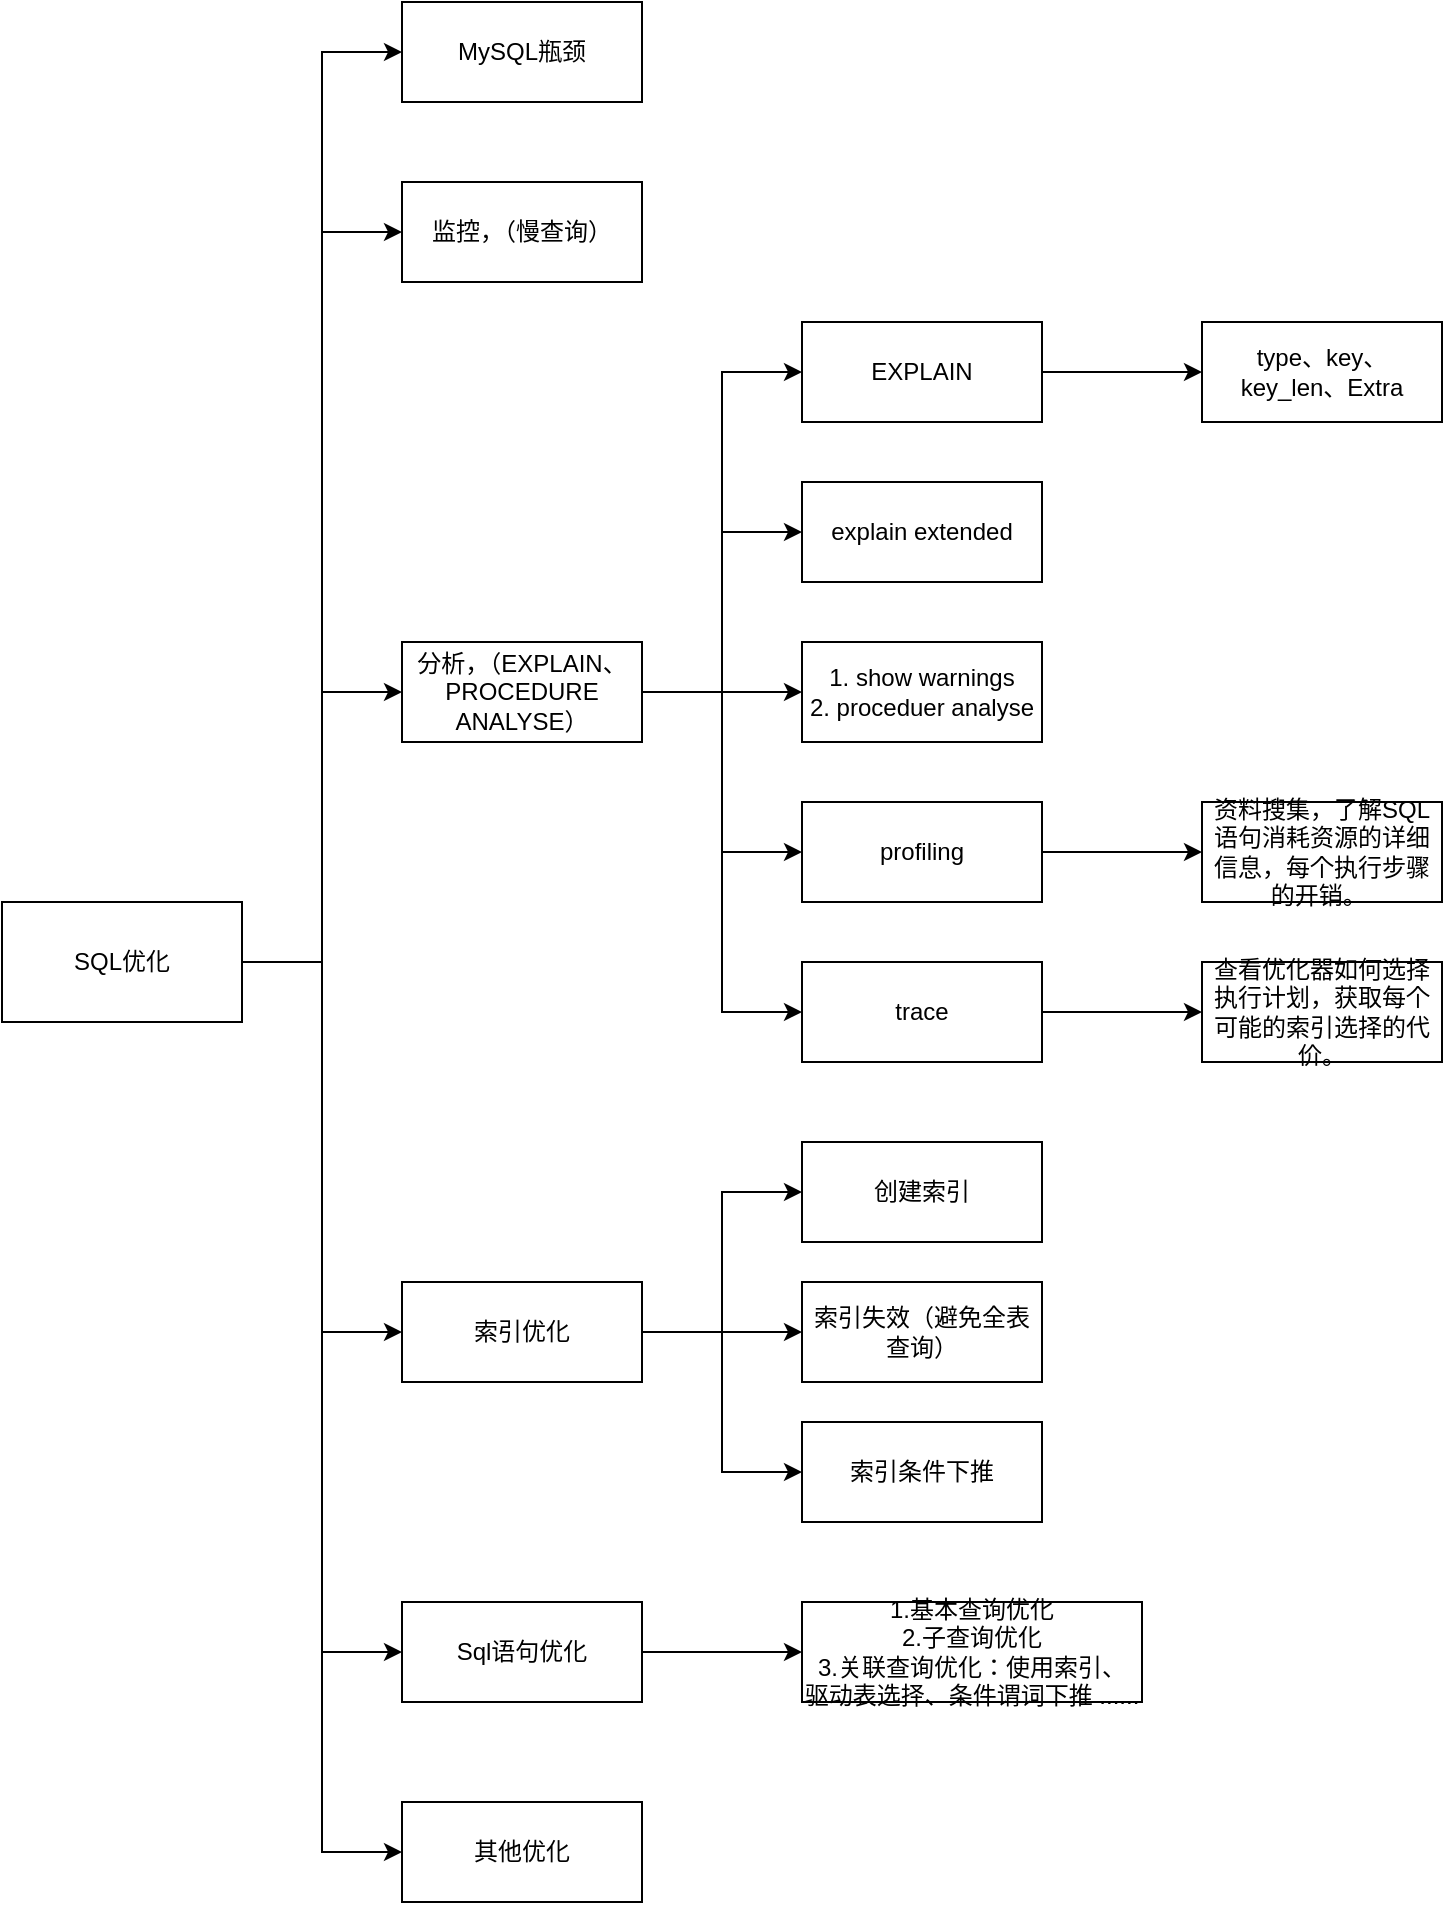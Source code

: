 <mxfile version="20.8.16" type="device"><diagram name="第 1 页" id="2C-G-lqUODUl81mJh9qE"><mxGraphModel dx="1003" dy="828" grid="1" gridSize="10" guides="1" tooltips="1" connect="1" arrows="1" fold="1" page="1" pageScale="1" pageWidth="827" pageHeight="1169" math="0" shadow="0"><root><mxCell id="0"/><mxCell id="1" parent="0"/><mxCell id="p8q9SocFFND3VrofqC19-4" value="" style="edgeStyle=orthogonalEdgeStyle;rounded=0;orthogonalLoop=1;jettySize=auto;html=1;entryX=0;entryY=0.5;entryDx=0;entryDy=0;" parent="1" source="p8q9SocFFND3VrofqC19-2" target="p8q9SocFFND3VrofqC19-3" edge="1"><mxGeometry relative="1" as="geometry"/></mxCell><mxCell id="Cn0Hy2xVXyHBYvLOOMP6-2" style="edgeStyle=orthogonalEdgeStyle;rounded=0;orthogonalLoop=1;jettySize=auto;html=1;entryX=0;entryY=0.5;entryDx=0;entryDy=0;" parent="1" source="p8q9SocFFND3VrofqC19-2" target="p8q9SocFFND3VrofqC19-5" edge="1"><mxGeometry relative="1" as="geometry"/></mxCell><mxCell id="Cn0Hy2xVXyHBYvLOOMP6-3" style="edgeStyle=orthogonalEdgeStyle;rounded=0;orthogonalLoop=1;jettySize=auto;html=1;entryX=0;entryY=0.5;entryDx=0;entryDy=0;" parent="1" source="p8q9SocFFND3VrofqC19-2" target="p8q9SocFFND3VrofqC19-6" edge="1"><mxGeometry relative="1" as="geometry"/></mxCell><mxCell id="Cn0Hy2xVXyHBYvLOOMP6-4" style="edgeStyle=orthogonalEdgeStyle;rounded=0;orthogonalLoop=1;jettySize=auto;html=1;entryX=0;entryY=0.5;entryDx=0;entryDy=0;" parent="1" source="p8q9SocFFND3VrofqC19-2" target="p8q9SocFFND3VrofqC19-7" edge="1"><mxGeometry relative="1" as="geometry"/></mxCell><mxCell id="Cn0Hy2xVXyHBYvLOOMP6-5" style="edgeStyle=orthogonalEdgeStyle;rounded=0;orthogonalLoop=1;jettySize=auto;html=1;entryX=0;entryY=0.5;entryDx=0;entryDy=0;" parent="1" source="p8q9SocFFND3VrofqC19-2" target="Cn0Hy2xVXyHBYvLOOMP6-1" edge="1"><mxGeometry relative="1" as="geometry"/></mxCell><mxCell id="Cn0Hy2xVXyHBYvLOOMP6-24" style="edgeStyle=orthogonalEdgeStyle;rounded=0;orthogonalLoop=1;jettySize=auto;html=1;entryX=0;entryY=0.5;entryDx=0;entryDy=0;" parent="1" source="p8q9SocFFND3VrofqC19-2" target="Cn0Hy2xVXyHBYvLOOMP6-23" edge="1"><mxGeometry relative="1" as="geometry"/></mxCell><mxCell id="p8q9SocFFND3VrofqC19-2" value="SQL优化" style="rounded=0;whiteSpace=wrap;html=1;" parent="1" vertex="1"><mxGeometry x="40" y="490" width="120" height="60" as="geometry"/></mxCell><mxCell id="p8q9SocFFND3VrofqC19-3" value="MySQL瓶颈" style="rounded=0;whiteSpace=wrap;html=1;" parent="1" vertex="1"><mxGeometry x="240" y="40" width="120" height="50" as="geometry"/></mxCell><mxCell id="p8q9SocFFND3VrofqC19-5" value="监控，（慢查询）" style="rounded=0;whiteSpace=wrap;html=1;" parent="1" vertex="1"><mxGeometry x="240" y="130" width="120" height="50" as="geometry"/></mxCell><mxCell id="Cn0Hy2xVXyHBYvLOOMP6-8" value="" style="edgeStyle=orthogonalEdgeStyle;rounded=0;orthogonalLoop=1;jettySize=auto;html=1;entryX=0;entryY=0.5;entryDx=0;entryDy=0;" parent="1" source="p8q9SocFFND3VrofqC19-6" target="Cn0Hy2xVXyHBYvLOOMP6-7" edge="1"><mxGeometry relative="1" as="geometry"/></mxCell><mxCell id="Cn0Hy2xVXyHBYvLOOMP6-13" style="edgeStyle=orthogonalEdgeStyle;rounded=0;orthogonalLoop=1;jettySize=auto;html=1;entryX=0;entryY=0.5;entryDx=0;entryDy=0;" parent="1" source="p8q9SocFFND3VrofqC19-6" target="Cn0Hy2xVXyHBYvLOOMP6-10" edge="1"><mxGeometry relative="1" as="geometry"/></mxCell><mxCell id="Cn0Hy2xVXyHBYvLOOMP6-14" style="edgeStyle=orthogonalEdgeStyle;rounded=0;orthogonalLoop=1;jettySize=auto;html=1;entryX=0;entryY=0.5;entryDx=0;entryDy=0;" parent="1" source="p8q9SocFFND3VrofqC19-6" target="Cn0Hy2xVXyHBYvLOOMP6-9" edge="1"><mxGeometry relative="1" as="geometry"/></mxCell><mxCell id="Cn0Hy2xVXyHBYvLOOMP6-15" style="edgeStyle=orthogonalEdgeStyle;rounded=0;orthogonalLoop=1;jettySize=auto;html=1;entryX=0;entryY=0.5;entryDx=0;entryDy=0;" parent="1" source="p8q9SocFFND3VrofqC19-6" target="Cn0Hy2xVXyHBYvLOOMP6-12" edge="1"><mxGeometry relative="1" as="geometry"/></mxCell><mxCell id="Cn0Hy2xVXyHBYvLOOMP6-16" style="edgeStyle=orthogonalEdgeStyle;rounded=0;orthogonalLoop=1;jettySize=auto;html=1;entryX=0;entryY=0.5;entryDx=0;entryDy=0;" parent="1" source="p8q9SocFFND3VrofqC19-6" target="Cn0Hy2xVXyHBYvLOOMP6-11" edge="1"><mxGeometry relative="1" as="geometry"/></mxCell><mxCell id="p8q9SocFFND3VrofqC19-6" value="分析，（EXPLAIN、PROCEDURE ANALYSE）" style="rounded=0;whiteSpace=wrap;html=1;" parent="1" vertex="1"><mxGeometry x="240" y="360" width="120" height="50" as="geometry"/></mxCell><mxCell id="Cn0Hy2xVXyHBYvLOOMP6-32" value="" style="edgeStyle=orthogonalEdgeStyle;rounded=0;orthogonalLoop=1;jettySize=auto;html=1;" parent="1" source="p8q9SocFFND3VrofqC19-7" target="Cn0Hy2xVXyHBYvLOOMP6-31" edge="1"><mxGeometry relative="1" as="geometry"/></mxCell><mxCell id="p8q9SocFFND3VrofqC19-7" value="Sql语句优化" style="rounded=0;whiteSpace=wrap;html=1;" parent="1" vertex="1"><mxGeometry x="240" y="840" width="120" height="50" as="geometry"/></mxCell><mxCell id="Cn0Hy2xVXyHBYvLOOMP6-1" value="其他优化" style="rounded=0;whiteSpace=wrap;html=1;" parent="1" vertex="1"><mxGeometry x="240" y="940" width="120" height="50" as="geometry"/></mxCell><mxCell id="Cn0Hy2xVXyHBYvLOOMP6-22" value="" style="edgeStyle=orthogonalEdgeStyle;rounded=0;orthogonalLoop=1;jettySize=auto;html=1;" parent="1" source="Cn0Hy2xVXyHBYvLOOMP6-7" target="Cn0Hy2xVXyHBYvLOOMP6-21" edge="1"><mxGeometry relative="1" as="geometry"/></mxCell><mxCell id="Cn0Hy2xVXyHBYvLOOMP6-7" value="EXPLAIN" style="rounded=0;whiteSpace=wrap;html=1;" parent="1" vertex="1"><mxGeometry x="440" y="200" width="120" height="50" as="geometry"/></mxCell><mxCell id="Cn0Hy2xVXyHBYvLOOMP6-9" value="&lt;div&gt;1. show warnings&lt;/div&gt;&lt;div&gt;2. proceduer analyse&lt;/div&gt;" style="rounded=0;whiteSpace=wrap;html=1;" parent="1" vertex="1"><mxGeometry x="440" y="360" width="120" height="50" as="geometry"/></mxCell><mxCell id="Cn0Hy2xVXyHBYvLOOMP6-10" value="explain extended" style="rounded=0;whiteSpace=wrap;html=1;" parent="1" vertex="1"><mxGeometry x="440" y="280" width="120" height="50" as="geometry"/></mxCell><mxCell id="Cn0Hy2xVXyHBYvLOOMP6-20" value="" style="edgeStyle=orthogonalEdgeStyle;rounded=0;orthogonalLoop=1;jettySize=auto;html=1;" parent="1" source="Cn0Hy2xVXyHBYvLOOMP6-11" target="Cn0Hy2xVXyHBYvLOOMP6-19" edge="1"><mxGeometry relative="1" as="geometry"/></mxCell><mxCell id="Cn0Hy2xVXyHBYvLOOMP6-11" value="trace" style="rounded=0;whiteSpace=wrap;html=1;" parent="1" vertex="1"><mxGeometry x="440" y="520" width="120" height="50" as="geometry"/></mxCell><mxCell id="Cn0Hy2xVXyHBYvLOOMP6-18" value="" style="edgeStyle=orthogonalEdgeStyle;rounded=0;orthogonalLoop=1;jettySize=auto;html=1;" parent="1" source="Cn0Hy2xVXyHBYvLOOMP6-12" target="Cn0Hy2xVXyHBYvLOOMP6-17" edge="1"><mxGeometry relative="1" as="geometry"/></mxCell><mxCell id="Cn0Hy2xVXyHBYvLOOMP6-12" value="profiling" style="rounded=0;whiteSpace=wrap;html=1;" parent="1" vertex="1"><mxGeometry x="440" y="440" width="120" height="50" as="geometry"/></mxCell><mxCell id="Cn0Hy2xVXyHBYvLOOMP6-17" value="资料搜集，了解SQL语句消耗资源的详细信息，每个执行步骤的开销。&amp;nbsp;" style="rounded=0;whiteSpace=wrap;html=1;" parent="1" vertex="1"><mxGeometry x="640" y="440" width="120" height="50" as="geometry"/></mxCell><mxCell id="Cn0Hy2xVXyHBYvLOOMP6-19" value="查看优化器如何选择执行计划，获取每个可能的索引选择的代价。" style="rounded=0;whiteSpace=wrap;html=1;" parent="1" vertex="1"><mxGeometry x="640" y="520" width="120" height="50" as="geometry"/></mxCell><mxCell id="Cn0Hy2xVXyHBYvLOOMP6-21" value="type、key、key_len、Extra" style="rounded=0;whiteSpace=wrap;html=1;" parent="1" vertex="1"><mxGeometry x="640" y="200" width="120" height="50" as="geometry"/></mxCell><mxCell id="Cn0Hy2xVXyHBYvLOOMP6-26" value="" style="edgeStyle=orthogonalEdgeStyle;rounded=0;orthogonalLoop=1;jettySize=auto;html=1;entryX=0;entryY=0.5;entryDx=0;entryDy=0;" parent="1" source="Cn0Hy2xVXyHBYvLOOMP6-23" target="Cn0Hy2xVXyHBYvLOOMP6-28" edge="1"><mxGeometry relative="1" as="geometry"/></mxCell><mxCell id="Cn0Hy2xVXyHBYvLOOMP6-29" style="edgeStyle=orthogonalEdgeStyle;rounded=0;orthogonalLoop=1;jettySize=auto;html=1;entryX=0;entryY=0.5;entryDx=0;entryDy=0;" parent="1" source="Cn0Hy2xVXyHBYvLOOMP6-23" target="Cn0Hy2xVXyHBYvLOOMP6-25" edge="1"><mxGeometry relative="1" as="geometry"/></mxCell><mxCell id="Cn0Hy2xVXyHBYvLOOMP6-30" style="edgeStyle=orthogonalEdgeStyle;rounded=0;orthogonalLoop=1;jettySize=auto;html=1;entryX=0;entryY=0.5;entryDx=0;entryDy=0;" parent="1" source="Cn0Hy2xVXyHBYvLOOMP6-23" target="Cn0Hy2xVXyHBYvLOOMP6-27" edge="1"><mxGeometry relative="1" as="geometry"><mxPoint x="440" y="775" as="targetPoint"/></mxGeometry></mxCell><mxCell id="Cn0Hy2xVXyHBYvLOOMP6-23" value="索引优化" style="rounded=0;whiteSpace=wrap;html=1;" parent="1" vertex="1"><mxGeometry x="240" y="680" width="120" height="50" as="geometry"/></mxCell><mxCell id="Cn0Hy2xVXyHBYvLOOMP6-25" value="创建索引" style="rounded=0;whiteSpace=wrap;html=1;" parent="1" vertex="1"><mxGeometry x="440" y="610" width="120" height="50" as="geometry"/></mxCell><mxCell id="Cn0Hy2xVXyHBYvLOOMP6-27" value="索引条件下推" style="rounded=0;whiteSpace=wrap;html=1;" parent="1" vertex="1"><mxGeometry x="440" y="750" width="120" height="50" as="geometry"/></mxCell><mxCell id="Cn0Hy2xVXyHBYvLOOMP6-28" value="索引失效（避免全表查询）" style="rounded=0;whiteSpace=wrap;html=1;" parent="1" vertex="1"><mxGeometry x="440" y="680" width="120" height="50" as="geometry"/></mxCell><mxCell id="Cn0Hy2xVXyHBYvLOOMP6-31" value="&lt;div&gt;1.基本查询优化&lt;/div&gt;&lt;div&gt;2.子查询优化&lt;/div&gt;&lt;div&gt;3.关联查询优化：使用索引、 驱动表选择、条件谓词下推 ......&lt;/div&gt;" style="rounded=0;whiteSpace=wrap;html=1;" parent="1" vertex="1"><mxGeometry x="440" y="840" width="170" height="50" as="geometry"/></mxCell></root></mxGraphModel></diagram></mxfile>
